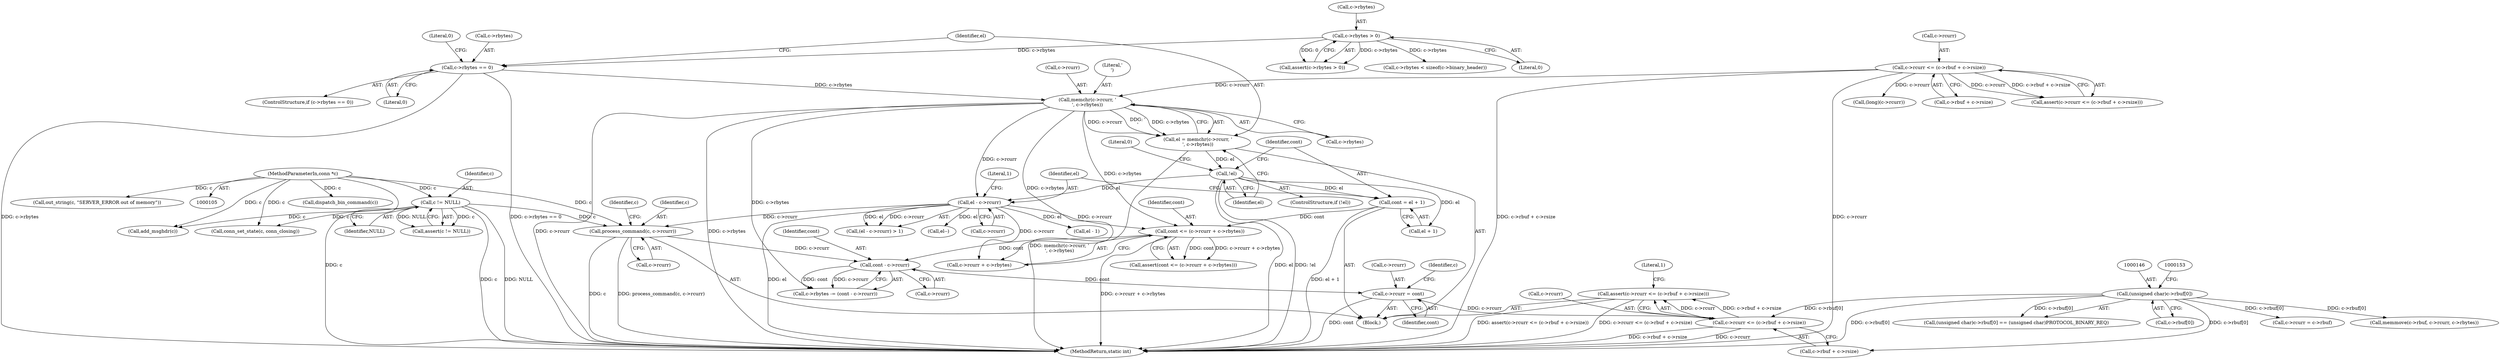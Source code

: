 digraph "0_memcached_75cc83685e103bc8ba380a57468c8f04413033f9@API" {
"1000551" [label="(Call,assert(c->rcurr <= (c->rbuf + c->rsize)))"];
"1000552" [label="(Call,c->rcurr <= (c->rbuf + c->rsize))"];
"1000546" [label="(Call,c->rcurr = cont)"];
"1000541" [label="(Call,cont - c->rcurr)"];
"1000523" [label="(Call,cont <= (c->rcurr + c->rbytes))"];
"1000495" [label="(Call,cont = el + 1)"];
"1000491" [label="(Call,!el)"];
"1000480" [label="(Call,el = memchr(c->rcurr, '\n', c->rbytes))"];
"1000482" [label="(Call,memchr(c->rcurr, '\n', c->rbytes))"];
"1000113" [label="(Call,c->rcurr <= (c->rbuf + c->rsize))"];
"1000473" [label="(Call,c->rbytes == 0)"];
"1000125" [label="(Call,c->rbytes > 0)"];
"1000503" [label="(Call,el - c->rcurr)"];
"1000532" [label="(Call,process_command(c, c->rcurr))"];
"1000109" [label="(Call,c != NULL)"];
"1000106" [label="(MethodParameterIn,conn *c)"];
"1000145" [label="(Call,(unsigned char)c->rbuf[0])"];
"1000550" [label="(Identifier,cont)"];
"1000147" [label="(Call,c->rbuf[0])"];
"1000109" [label="(Call,c != NULL)"];
"1000473" [label="(Call,c->rbytes == 0)"];
"1000474" [label="(Call,c->rbytes)"];
"1000552" [label="(Call,c->rcurr <= (c->rbuf + c->rsize))"];
"1000483" [label="(Call,c->rcurr)"];
"1000496" [label="(Identifier,cont)"];
"1000503" [label="(Call,el - c->rcurr)"];
"1000193" [label="(Call,c->rbytes < sizeof(c->binary_header))"];
"1000524" [label="(Identifier,cont)"];
"1000556" [label="(Call,c->rbuf + c->rsize)"];
"1000553" [label="(Call,c->rcurr)"];
"1000486" [label="(Literal,'\n')"];
"1000450" [label="(Call,dispatch_bin_command(c))"];
"1000523" [label="(Call,cont <= (c->rcurr + c->rbytes))"];
"1000145" [label="(Call,(unsigned char)c->rbuf[0])"];
"1000564" [label="(Literal,1)"];
"1000108" [label="(Call,assert(c != NULL))"];
"1000505" [label="(Call,c->rcurr)"];
"1000111" [label="(Identifier,NULL)"];
"1000480" [label="(Call,el = memchr(c->rcurr, '\n', c->rbytes))"];
"1000554" [label="(Identifier,c)"];
"1000539" [label="(Identifier,c)"];
"1000126" [label="(Call,c->rbytes)"];
"1000532" [label="(Call,process_command(c, c->rcurr))"];
"1000481" [label="(Identifier,el)"];
"1000482" [label="(Call,memchr(c->rcurr, '\n', c->rbytes))"];
"1000508" [label="(Literal,1)"];
"1000125" [label="(Call,c->rbytes > 0)"];
"1000491" [label="(Call,!el)"];
"1000492" [label="(Identifier,el)"];
"1000504" [label="(Identifier,el)"];
"1000546" [label="(Call,c->rcurr = cont)"];
"1000129" [label="(Literal,0)"];
"1000106" [label="(MethodParameterIn,conn *c)"];
"1000144" [label="(Call,(unsigned char)c->rbuf[0] == (unsigned char)PROTOCOL_BINARY_REQ)"];
"1000543" [label="(Call,c->rcurr)"];
"1000522" [label="(Call,assert(cont <= (c->rcurr + c->rbytes)))"];
"1000477" [label="(Literal,0)"];
"1000534" [label="(Call,c->rcurr)"];
"1000495" [label="(Call,cont = el + 1)"];
"1000227" [label="(Call,c->rcurr = c->rbuf)"];
"1000112" [label="(Call,assert(c->rcurr <= (c->rbuf + c->rsize)))"];
"1000541" [label="(Call,cont - c->rcurr)"];
"1000551" [label="(Call,assert(c->rcurr <= (c->rbuf + c->rsize)))"];
"1000511" [label="(Call,el - 1)"];
"1000124" [label="(Call,assert(c->rbytes > 0))"];
"1000469" [label="(Block,)"];
"1000537" [label="(Call,c->rbytes -= (cont - c->rcurr))"];
"1000479" [label="(Literal,0)"];
"1000113" [label="(Call,c->rcurr <= (c->rbuf + c->rsize))"];
"1000502" [label="(Call,(el - c->rcurr) > 1)"];
"1000533" [label="(Identifier,c)"];
"1000117" [label="(Call,c->rbuf + c->rsize)"];
"1000110" [label="(Identifier,c)"];
"1000407" [label="(Call,out_string(c, \"SERVER_ERROR out of memory\"))"];
"1000380" [label="(Call,conn_set_state(c, conn_closing))"];
"1000525" [label="(Call,c->rcurr + c->rbytes)"];
"1000516" [label="(Call,el--)"];
"1000217" [label="(Call,memmove(c->rbuf, c->rcurr, c->rbytes))"];
"1000209" [label="(Call,(long)(c->rcurr))"];
"1000472" [label="(ControlStructure,if (c->rbytes == 0))"];
"1000547" [label="(Call,c->rcurr)"];
"1000487" [label="(Call,c->rbytes)"];
"1000542" [label="(Identifier,cont)"];
"1000403" [label="(Call,add_msghdr(c))"];
"1000497" [label="(Call,el + 1)"];
"1000565" [label="(MethodReturn,static int)"];
"1000114" [label="(Call,c->rcurr)"];
"1000490" [label="(ControlStructure,if (!el))"];
"1000494" [label="(Literal,0)"];
"1000551" -> "1000469"  [label="AST: "];
"1000551" -> "1000552"  [label="CFG: "];
"1000552" -> "1000551"  [label="AST: "];
"1000564" -> "1000551"  [label="CFG: "];
"1000551" -> "1000565"  [label="DDG: assert(c->rcurr <= (c->rbuf + c->rsize))"];
"1000551" -> "1000565"  [label="DDG: c->rcurr <= (c->rbuf + c->rsize)"];
"1000552" -> "1000551"  [label="DDG: c->rcurr"];
"1000552" -> "1000551"  [label="DDG: c->rbuf + c->rsize"];
"1000552" -> "1000556"  [label="CFG: "];
"1000553" -> "1000552"  [label="AST: "];
"1000556" -> "1000552"  [label="AST: "];
"1000552" -> "1000565"  [label="DDG: c->rcurr"];
"1000552" -> "1000565"  [label="DDG: c->rbuf + c->rsize"];
"1000546" -> "1000552"  [label="DDG: c->rcurr"];
"1000145" -> "1000552"  [label="DDG: c->rbuf[0]"];
"1000546" -> "1000469"  [label="AST: "];
"1000546" -> "1000550"  [label="CFG: "];
"1000547" -> "1000546"  [label="AST: "];
"1000550" -> "1000546"  [label="AST: "];
"1000554" -> "1000546"  [label="CFG: "];
"1000546" -> "1000565"  [label="DDG: cont"];
"1000541" -> "1000546"  [label="DDG: cont"];
"1000541" -> "1000537"  [label="AST: "];
"1000541" -> "1000543"  [label="CFG: "];
"1000542" -> "1000541"  [label="AST: "];
"1000543" -> "1000541"  [label="AST: "];
"1000537" -> "1000541"  [label="CFG: "];
"1000541" -> "1000537"  [label="DDG: cont"];
"1000541" -> "1000537"  [label="DDG: c->rcurr"];
"1000523" -> "1000541"  [label="DDG: cont"];
"1000532" -> "1000541"  [label="DDG: c->rcurr"];
"1000523" -> "1000522"  [label="AST: "];
"1000523" -> "1000525"  [label="CFG: "];
"1000524" -> "1000523"  [label="AST: "];
"1000525" -> "1000523"  [label="AST: "];
"1000522" -> "1000523"  [label="CFG: "];
"1000523" -> "1000565"  [label="DDG: c->rcurr + c->rbytes"];
"1000523" -> "1000522"  [label="DDG: cont"];
"1000523" -> "1000522"  [label="DDG: c->rcurr + c->rbytes"];
"1000495" -> "1000523"  [label="DDG: cont"];
"1000503" -> "1000523"  [label="DDG: c->rcurr"];
"1000482" -> "1000523"  [label="DDG: c->rbytes"];
"1000495" -> "1000469"  [label="AST: "];
"1000495" -> "1000497"  [label="CFG: "];
"1000496" -> "1000495"  [label="AST: "];
"1000497" -> "1000495"  [label="AST: "];
"1000504" -> "1000495"  [label="CFG: "];
"1000495" -> "1000565"  [label="DDG: el + 1"];
"1000491" -> "1000495"  [label="DDG: el"];
"1000491" -> "1000490"  [label="AST: "];
"1000491" -> "1000492"  [label="CFG: "];
"1000492" -> "1000491"  [label="AST: "];
"1000494" -> "1000491"  [label="CFG: "];
"1000496" -> "1000491"  [label="CFG: "];
"1000491" -> "1000565"  [label="DDG: !el"];
"1000491" -> "1000565"  [label="DDG: el"];
"1000480" -> "1000491"  [label="DDG: el"];
"1000491" -> "1000497"  [label="DDG: el"];
"1000491" -> "1000503"  [label="DDG: el"];
"1000480" -> "1000469"  [label="AST: "];
"1000480" -> "1000482"  [label="CFG: "];
"1000481" -> "1000480"  [label="AST: "];
"1000482" -> "1000480"  [label="AST: "];
"1000492" -> "1000480"  [label="CFG: "];
"1000480" -> "1000565"  [label="DDG: memchr(c->rcurr, '\n', c->rbytes)"];
"1000482" -> "1000480"  [label="DDG: c->rcurr"];
"1000482" -> "1000480"  [label="DDG: '\n'"];
"1000482" -> "1000480"  [label="DDG: c->rbytes"];
"1000482" -> "1000487"  [label="CFG: "];
"1000483" -> "1000482"  [label="AST: "];
"1000486" -> "1000482"  [label="AST: "];
"1000487" -> "1000482"  [label="AST: "];
"1000482" -> "1000565"  [label="DDG: c->rcurr"];
"1000482" -> "1000565"  [label="DDG: c->rbytes"];
"1000113" -> "1000482"  [label="DDG: c->rcurr"];
"1000473" -> "1000482"  [label="DDG: c->rbytes"];
"1000482" -> "1000503"  [label="DDG: c->rcurr"];
"1000482" -> "1000525"  [label="DDG: c->rbytes"];
"1000482" -> "1000537"  [label="DDG: c->rbytes"];
"1000113" -> "1000112"  [label="AST: "];
"1000113" -> "1000117"  [label="CFG: "];
"1000114" -> "1000113"  [label="AST: "];
"1000117" -> "1000113"  [label="AST: "];
"1000112" -> "1000113"  [label="CFG: "];
"1000113" -> "1000565"  [label="DDG: c->rbuf + c->rsize"];
"1000113" -> "1000565"  [label="DDG: c->rcurr"];
"1000113" -> "1000112"  [label="DDG: c->rcurr"];
"1000113" -> "1000112"  [label="DDG: c->rbuf + c->rsize"];
"1000113" -> "1000209"  [label="DDG: c->rcurr"];
"1000473" -> "1000472"  [label="AST: "];
"1000473" -> "1000477"  [label="CFG: "];
"1000474" -> "1000473"  [label="AST: "];
"1000477" -> "1000473"  [label="AST: "];
"1000479" -> "1000473"  [label="CFG: "];
"1000481" -> "1000473"  [label="CFG: "];
"1000473" -> "1000565"  [label="DDG: c->rbytes"];
"1000473" -> "1000565"  [label="DDG: c->rbytes == 0"];
"1000125" -> "1000473"  [label="DDG: c->rbytes"];
"1000125" -> "1000124"  [label="AST: "];
"1000125" -> "1000129"  [label="CFG: "];
"1000126" -> "1000125"  [label="AST: "];
"1000129" -> "1000125"  [label="AST: "];
"1000124" -> "1000125"  [label="CFG: "];
"1000125" -> "1000124"  [label="DDG: c->rbytes"];
"1000125" -> "1000124"  [label="DDG: 0"];
"1000125" -> "1000193"  [label="DDG: c->rbytes"];
"1000503" -> "1000502"  [label="AST: "];
"1000503" -> "1000505"  [label="CFG: "];
"1000504" -> "1000503"  [label="AST: "];
"1000505" -> "1000503"  [label="AST: "];
"1000508" -> "1000503"  [label="CFG: "];
"1000503" -> "1000565"  [label="DDG: el"];
"1000503" -> "1000502"  [label="DDG: el"];
"1000503" -> "1000502"  [label="DDG: c->rcurr"];
"1000503" -> "1000511"  [label="DDG: el"];
"1000503" -> "1000516"  [label="DDG: el"];
"1000503" -> "1000525"  [label="DDG: c->rcurr"];
"1000503" -> "1000532"  [label="DDG: c->rcurr"];
"1000532" -> "1000469"  [label="AST: "];
"1000532" -> "1000534"  [label="CFG: "];
"1000533" -> "1000532"  [label="AST: "];
"1000534" -> "1000532"  [label="AST: "];
"1000539" -> "1000532"  [label="CFG: "];
"1000532" -> "1000565"  [label="DDG: c"];
"1000532" -> "1000565"  [label="DDG: process_command(c, c->rcurr)"];
"1000109" -> "1000532"  [label="DDG: c"];
"1000106" -> "1000532"  [label="DDG: c"];
"1000109" -> "1000108"  [label="AST: "];
"1000109" -> "1000111"  [label="CFG: "];
"1000110" -> "1000109"  [label="AST: "];
"1000111" -> "1000109"  [label="AST: "];
"1000108" -> "1000109"  [label="CFG: "];
"1000109" -> "1000565"  [label="DDG: c"];
"1000109" -> "1000565"  [label="DDG: NULL"];
"1000109" -> "1000108"  [label="DDG: c"];
"1000109" -> "1000108"  [label="DDG: NULL"];
"1000106" -> "1000109"  [label="DDG: c"];
"1000109" -> "1000380"  [label="DDG: c"];
"1000109" -> "1000403"  [label="DDG: c"];
"1000106" -> "1000105"  [label="AST: "];
"1000106" -> "1000565"  [label="DDG: c"];
"1000106" -> "1000380"  [label="DDG: c"];
"1000106" -> "1000403"  [label="DDG: c"];
"1000106" -> "1000407"  [label="DDG: c"];
"1000106" -> "1000450"  [label="DDG: c"];
"1000145" -> "1000144"  [label="AST: "];
"1000145" -> "1000147"  [label="CFG: "];
"1000146" -> "1000145"  [label="AST: "];
"1000147" -> "1000145"  [label="AST: "];
"1000153" -> "1000145"  [label="CFG: "];
"1000145" -> "1000565"  [label="DDG: c->rbuf[0]"];
"1000145" -> "1000144"  [label="DDG: c->rbuf[0]"];
"1000145" -> "1000217"  [label="DDG: c->rbuf[0]"];
"1000145" -> "1000227"  [label="DDG: c->rbuf[0]"];
"1000145" -> "1000556"  [label="DDG: c->rbuf[0]"];
}
